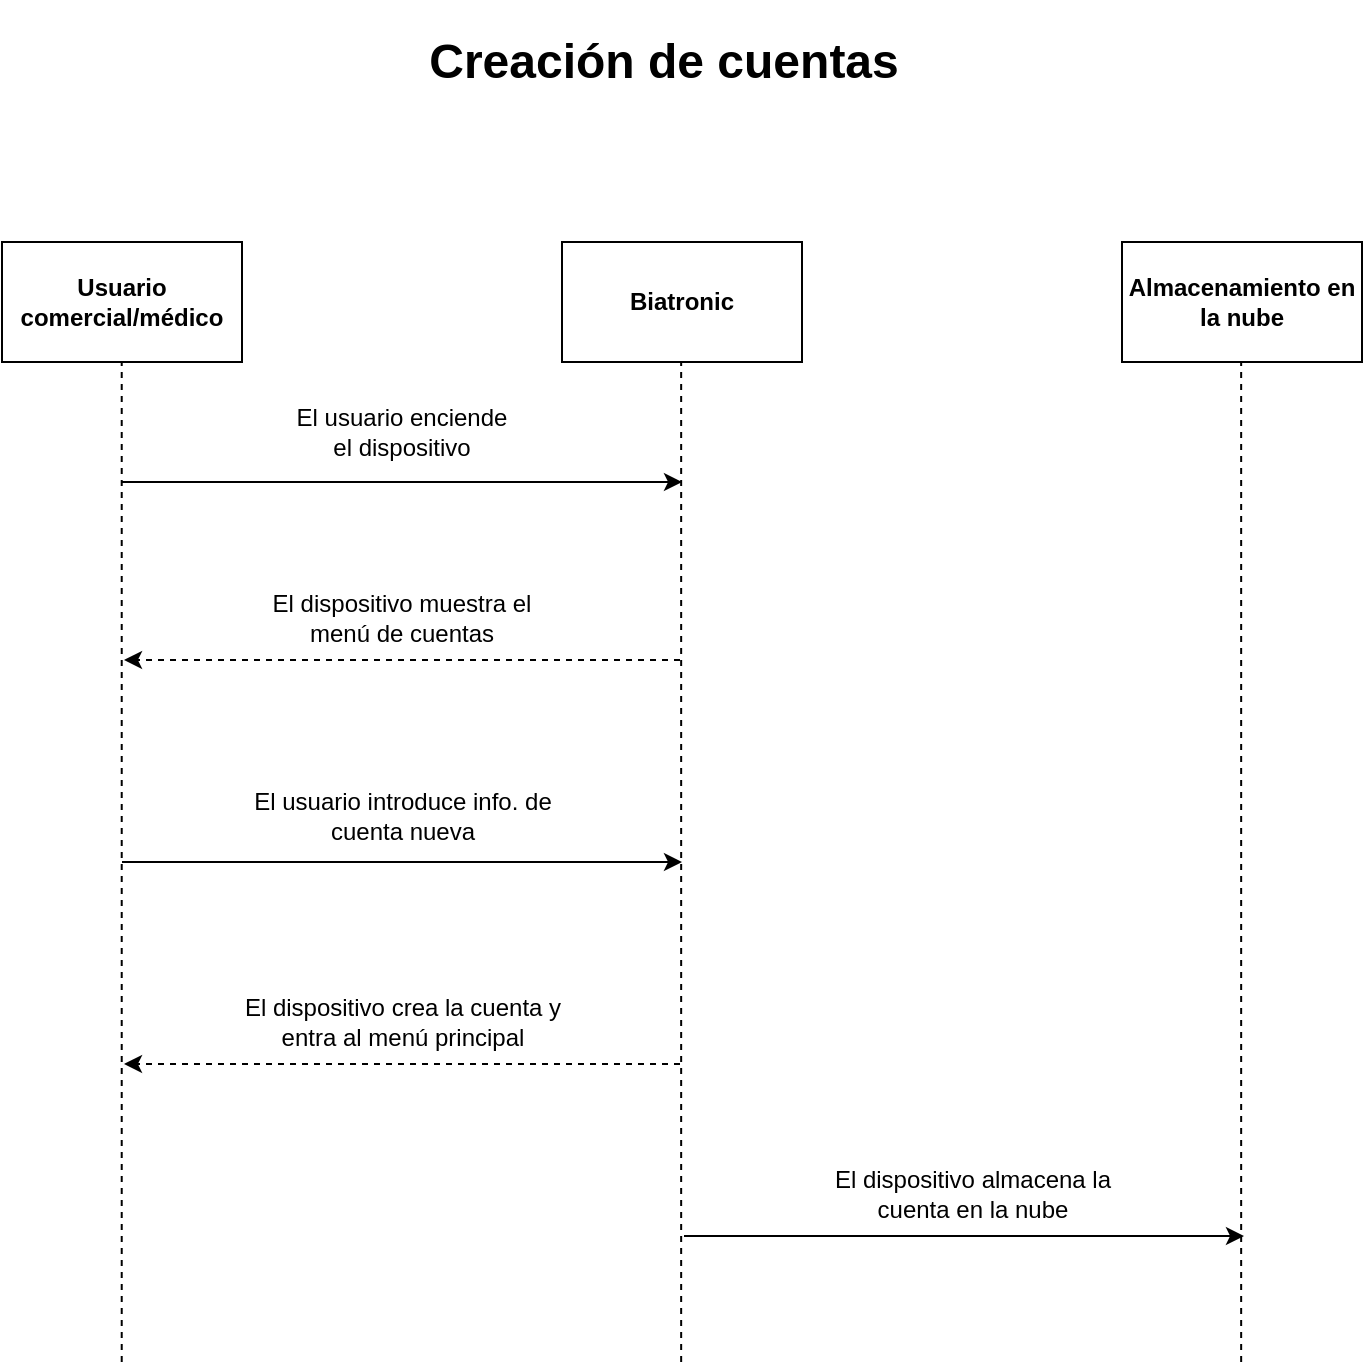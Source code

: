 <mxfile version="15.4.1" type="device"><diagram id="ucB86kQfsVQwxfCB_Sts" name="Page-1"><mxGraphModel dx="1185" dy="661" grid="0" gridSize="10" guides="1" tooltips="1" connect="1" arrows="1" fold="1" page="1" pageScale="1" pageWidth="850" pageHeight="1100" math="0" shadow="0"><root><mxCell id="0"/><mxCell id="1" parent="0"/><mxCell id="JHzUk0zulQdJSDVY6o7s-1" value="&lt;b&gt;Usuario comercial/médico&lt;/b&gt;" style="rounded=0;whiteSpace=wrap;html=1;" vertex="1" parent="1"><mxGeometry x="94" y="149" width="120" height="60" as="geometry"/></mxCell><mxCell id="JHzUk0zulQdJSDVY6o7s-2" value="&lt;b&gt;Biatronic&lt;/b&gt;" style="rounded=0;whiteSpace=wrap;html=1;" vertex="1" parent="1"><mxGeometry x="374" y="149" width="120" height="60" as="geometry"/></mxCell><mxCell id="JHzUk0zulQdJSDVY6o7s-3" value="&lt;b&gt;Almacenamiento en la nube&lt;/b&gt;" style="rounded=0;whiteSpace=wrap;html=1;" vertex="1" parent="1"><mxGeometry x="654" y="149" width="120" height="60" as="geometry"/></mxCell><mxCell id="JHzUk0zulQdJSDVY6o7s-5" value="" style="endArrow=none;dashed=1;html=1;rounded=0;edgeStyle=orthogonalEdgeStyle;" edge="1" parent="1"><mxGeometry width="50" height="50" relative="1" as="geometry"><mxPoint x="153.86" y="709" as="sourcePoint"/><mxPoint x="153.86" y="209" as="targetPoint"/></mxGeometry></mxCell><mxCell id="JHzUk0zulQdJSDVY6o7s-6" value="" style="endArrow=none;dashed=1;html=1;rounded=0;edgeStyle=orthogonalEdgeStyle;" edge="1" parent="1"><mxGeometry width="50" height="50" relative="1" as="geometry"><mxPoint x="433.58" y="709" as="sourcePoint"/><mxPoint x="433.58" y="209" as="targetPoint"/></mxGeometry></mxCell><mxCell id="JHzUk0zulQdJSDVY6o7s-7" value="" style="endArrow=none;dashed=1;html=1;rounded=0;edgeStyle=orthogonalEdgeStyle;" edge="1" parent="1"><mxGeometry width="50" height="50" relative="1" as="geometry"><mxPoint x="713.58" y="709" as="sourcePoint"/><mxPoint x="713.58" y="209" as="targetPoint"/></mxGeometry></mxCell><mxCell id="JHzUk0zulQdJSDVY6o7s-9" value="" style="endArrow=classic;html=1;rounded=0;edgeStyle=orthogonalEdgeStyle;" edge="1" parent="1"><mxGeometry width="50" height="50" relative="1" as="geometry"><mxPoint x="154" y="269" as="sourcePoint"/><mxPoint x="434" y="269" as="targetPoint"/></mxGeometry></mxCell><mxCell id="JHzUk0zulQdJSDVY6o7s-10" value="&lt;h1&gt;Creación de cuentas&lt;/h1&gt;" style="text;html=1;strokeColor=none;fillColor=none;align=center;verticalAlign=middle;whiteSpace=wrap;rounded=0;" vertex="1" parent="1"><mxGeometry x="300" y="44" width="250" height="30" as="geometry"/></mxCell><mxCell id="JHzUk0zulQdJSDVY6o7s-11" value="El usuario enciende el dispositivo" style="text;html=1;strokeColor=none;fillColor=none;align=center;verticalAlign=middle;whiteSpace=wrap;rounded=0;" vertex="1" parent="1"><mxGeometry x="234" y="229" width="120" height="30" as="geometry"/></mxCell><mxCell id="JHzUk0zulQdJSDVY6o7s-15" value="" style="endArrow=classic;html=1;rounded=0;dashed=1;edgeStyle=orthogonalEdgeStyle;" edge="1" parent="1"><mxGeometry width="50" height="50" relative="1" as="geometry"><mxPoint x="433" y="358" as="sourcePoint"/><mxPoint x="155" y="358" as="targetPoint"/></mxGeometry></mxCell><mxCell id="JHzUk0zulQdJSDVY6o7s-16" value="El dispositivo muestra el menú de cuentas" style="text;html=1;strokeColor=none;fillColor=none;align=center;verticalAlign=middle;whiteSpace=wrap;rounded=0;" vertex="1" parent="1"><mxGeometry x="220" y="322" width="148" height="30" as="geometry"/></mxCell><mxCell id="JHzUk0zulQdJSDVY6o7s-17" value="" style="endArrow=classic;html=1;rounded=0;edgeStyle=orthogonalEdgeStyle;" edge="1" parent="1"><mxGeometry width="50" height="50" relative="1" as="geometry"><mxPoint x="154" y="459.0" as="sourcePoint"/><mxPoint x="434" y="459.0" as="targetPoint"/></mxGeometry></mxCell><mxCell id="JHzUk0zulQdJSDVY6o7s-18" value="El usuario introduce info. de cuenta nueva" style="text;html=1;strokeColor=none;fillColor=none;align=center;verticalAlign=middle;whiteSpace=wrap;rounded=0;" vertex="1" parent="1"><mxGeometry x="218.5" y="421" width="151" height="30" as="geometry"/></mxCell><mxCell id="JHzUk0zulQdJSDVY6o7s-20" value="" style="endArrow=classic;html=1;rounded=0;edgeStyle=orthogonalEdgeStyle;" edge="1" parent="1"><mxGeometry width="50" height="50" relative="1" as="geometry"><mxPoint x="435" y="646" as="sourcePoint"/><mxPoint x="715" y="646" as="targetPoint"/></mxGeometry></mxCell><mxCell id="JHzUk0zulQdJSDVY6o7s-21" value="El dispositivo almacena la cuenta en la nube" style="text;html=1;strokeColor=none;fillColor=none;align=center;verticalAlign=middle;whiteSpace=wrap;rounded=0;" vertex="1" parent="1"><mxGeometry x="499.5" y="610" width="159" height="30" as="geometry"/></mxCell><mxCell id="JHzUk0zulQdJSDVY6o7s-23" value="" style="endArrow=classic;html=1;rounded=0;dashed=1;edgeStyle=orthogonalEdgeStyle;" edge="1" parent="1"><mxGeometry width="50" height="50" relative="1" as="geometry"><mxPoint x="433" y="560" as="sourcePoint"/><mxPoint x="155" y="560" as="targetPoint"/></mxGeometry></mxCell><mxCell id="JHzUk0zulQdJSDVY6o7s-24" value="El dispositivo crea la cuenta y entra al menú principal" style="text;html=1;strokeColor=none;fillColor=none;align=center;verticalAlign=middle;whiteSpace=wrap;rounded=0;" vertex="1" parent="1"><mxGeometry x="200.5" y="524" width="187" height="30" as="geometry"/></mxCell></root></mxGraphModel></diagram></mxfile>